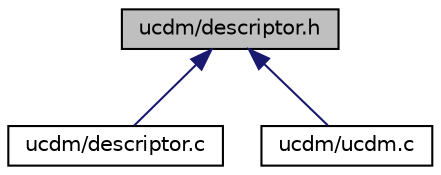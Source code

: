 digraph "ucdm/descriptor.h"
{
 // INTERACTIVE_SVG=YES
 // LATEX_PDF_SIZE
  bgcolor="transparent";
  edge [fontname="Helvetica",fontsize="10",labelfontname="Helvetica",labelfontsize="10"];
  node [fontname="Helvetica",fontsize="10",shape=record];
  Node1 [label="ucdm/descriptor.h",height=0.2,width=0.4,color="black", fillcolor="grey75", style="filled", fontcolor="black",tooltip="Descriptor type definitions."];
  Node1 -> Node2 [dir="back",color="midnightblue",fontsize="10",style="solid",fontname="Helvetica"];
  Node2 [label="ucdm/descriptor.c",height=0.2,width=0.4,color="black",URL="$descriptor_8c.html",tooltip="Descriptor type definitions."];
  Node1 -> Node3 [dir="back",color="midnightblue",fontsize="10",style="solid",fontname="Helvetica"];
  Node3 [label="ucdm/ucdm.c",height=0.2,width=0.4,color="black",URL="$ucdm_8c.html",tooltip="Implementation the Unified Configuration and Data Manager."];
}
